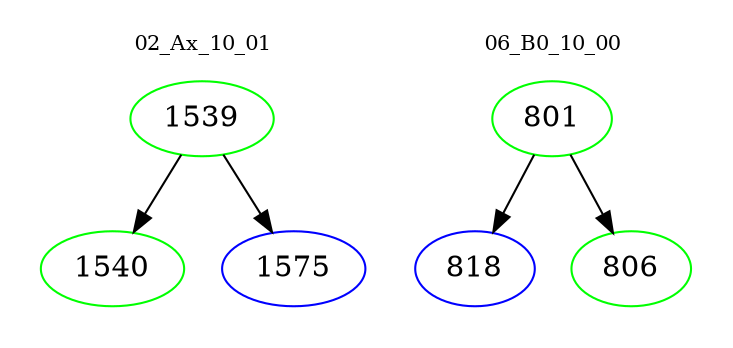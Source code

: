 digraph{
subgraph cluster_0 {
color = white
label = "02_Ax_10_01";
fontsize=10;
T0_1539 [label="1539", color="green"]
T0_1539 -> T0_1540 [color="black"]
T0_1540 [label="1540", color="green"]
T0_1539 -> T0_1575 [color="black"]
T0_1575 [label="1575", color="blue"]
}
subgraph cluster_1 {
color = white
label = "06_B0_10_00";
fontsize=10;
T1_801 [label="801", color="green"]
T1_801 -> T1_818 [color="black"]
T1_818 [label="818", color="blue"]
T1_801 -> T1_806 [color="black"]
T1_806 [label="806", color="green"]
}
}

